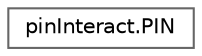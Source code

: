 digraph "Graphical Class Hierarchy"
{
 // LATEX_PDF_SIZE
  bgcolor="transparent";
  edge [fontname=Helvetica,fontsize=10,labelfontname=Helvetica,labelfontsize=10];
  node [fontname=Helvetica,fontsize=10,shape=box,height=0.2,width=0.4];
  rankdir="LR";
  Node0 [id="Node000000",label="pinInteract.PIN",height=0.2,width=0.4,color="grey40", fillcolor="white", style="filled",URL="$classpin_interact_1_1_p_i_n.html",tooltip=" "];
}
